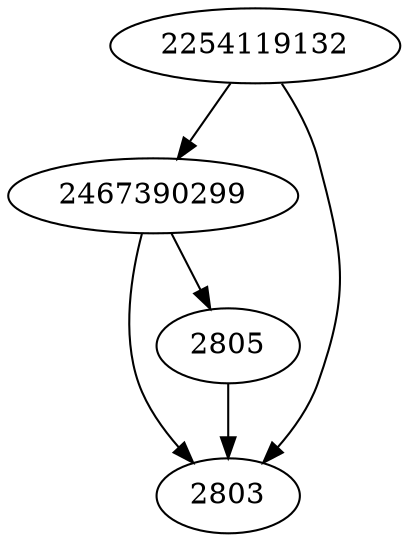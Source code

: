 strict digraph  {
2467390299;
2803;
2254119132;
2805;
2467390299 -> 2805;
2467390299 -> 2803;
2254119132 -> 2467390299;
2254119132 -> 2803;
2805 -> 2803;
}
